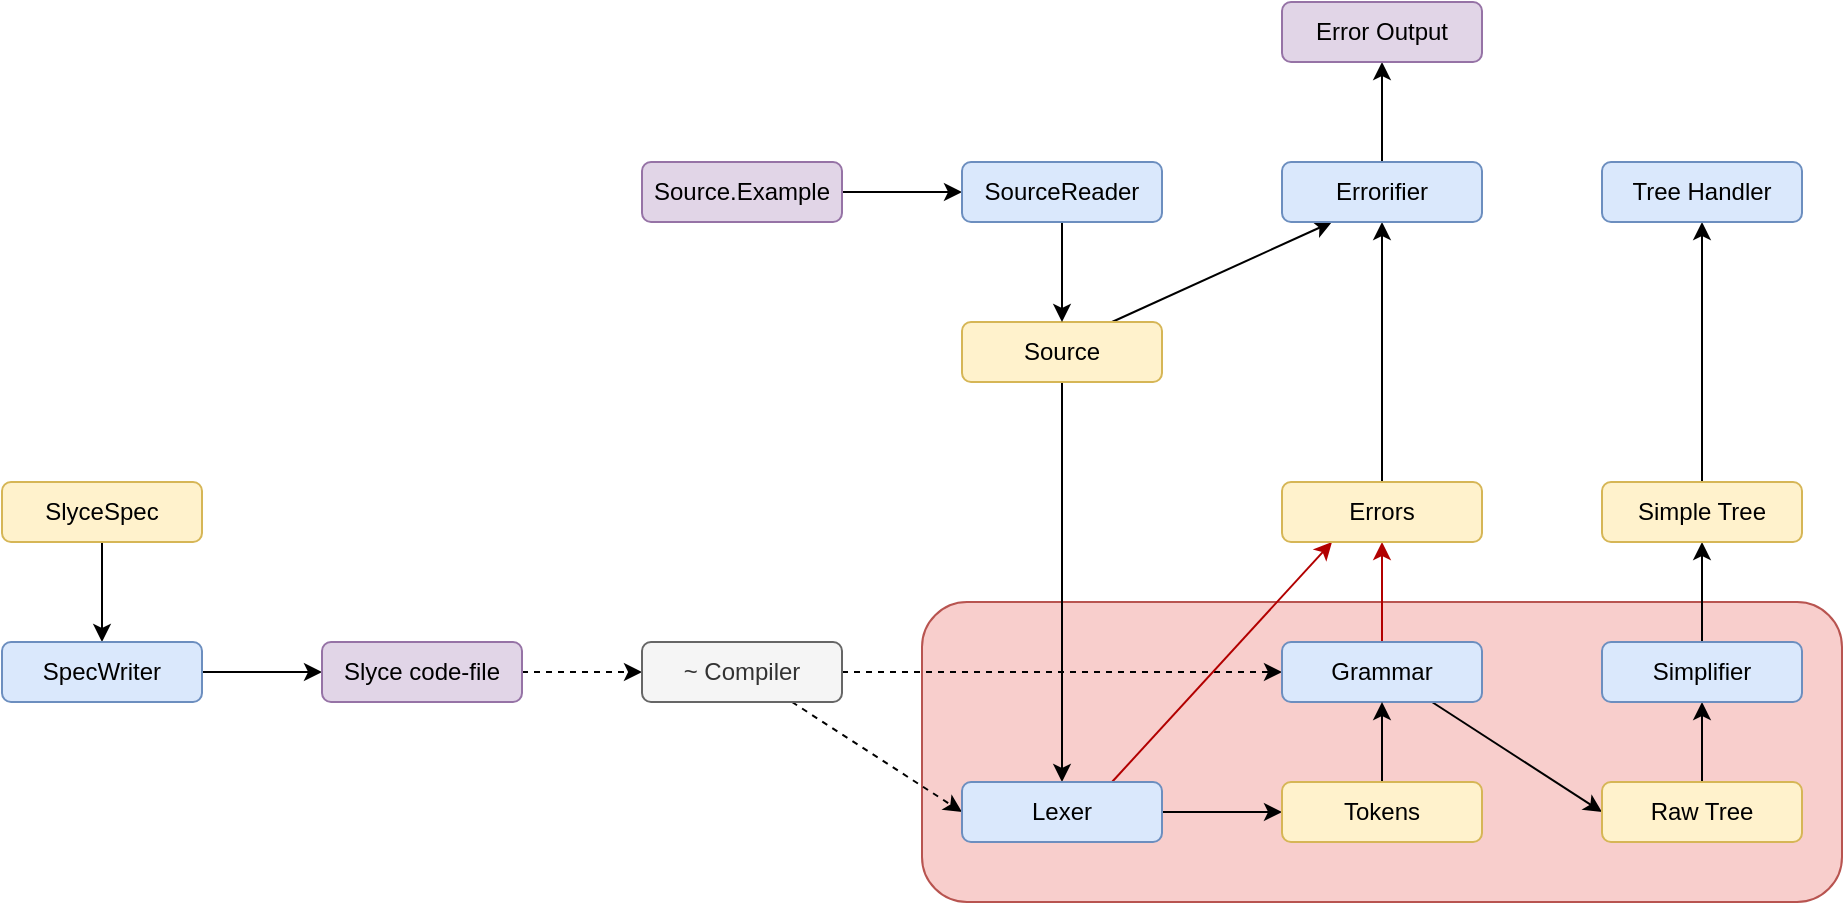 <mxfile version="13.3.5" type="device"><diagram id="F3_InDUEwzrtMKEdA8Kp" name="Page-1"><mxGraphModel dx="2452" dy="980" grid="1" gridSize="10" guides="1" tooltips="1" connect="1" arrows="1" fold="1" page="1" pageScale="1" pageWidth="1700" pageHeight="1100" math="0" shadow="0"><root><mxCell id="0"/><mxCell id="1" parent="0"/><mxCell id="gJz1RfanfAVYgOBGdN37-1" value="" style="rounded=1;whiteSpace=wrap;html=1;fillColor=#f8cecc;strokeColor=#b85450;" vertex="1" parent="1"><mxGeometry x="720" y="430" width="460" height="150" as="geometry"/></mxCell><mxCell id="yjMVSBItFOARprzXvck5-22" style="edgeStyle=none;rounded=0;orthogonalLoop=1;jettySize=auto;html=1;exitX=0.5;exitY=1;exitDx=0;exitDy=0;entryX=0.5;entryY=0;entryDx=0;entryDy=0;" parent="1" source="yjMVSBItFOARprzXvck5-14" target="yjMVSBItFOARprzXvck5-15" edge="1"><mxGeometry relative="1" as="geometry"/></mxCell><mxCell id="yjMVSBItFOARprzXvck5-14" value="SlyceSpec" style="rounded=1;whiteSpace=wrap;html=1;fillColor=#fff2cc;strokeColor=#d6b656;" parent="1" vertex="1"><mxGeometry x="260" y="370" width="100" height="30" as="geometry"/></mxCell><mxCell id="yjMVSBItFOARprzXvck5-23" style="edgeStyle=none;rounded=0;orthogonalLoop=1;jettySize=auto;html=1;exitX=1;exitY=0.5;exitDx=0;exitDy=0;entryX=0;entryY=0.5;entryDx=0;entryDy=0;" parent="1" source="yjMVSBItFOARprzXvck5-15" target="yjMVSBItFOARprzXvck5-16" edge="1"><mxGeometry relative="1" as="geometry"><mxPoint x="420" y="465" as="targetPoint"/></mxGeometry></mxCell><mxCell id="yjMVSBItFOARprzXvck5-15" value="SpecWriter" style="rounded=1;whiteSpace=wrap;html=1;fillColor=#dae8fc;strokeColor=#6c8ebf;" parent="1" vertex="1"><mxGeometry x="260" y="450" width="100" height="30" as="geometry"/></mxCell><mxCell id="yjMVSBItFOARprzXvck5-25" style="edgeStyle=none;rounded=0;orthogonalLoop=1;jettySize=auto;html=1;exitX=1;exitY=0.5;exitDx=0;exitDy=0;entryX=0;entryY=0.5;entryDx=0;entryDy=0;dashed=1;" parent="1" source="yjMVSBItFOARprzXvck5-16" target="yjMVSBItFOARprzXvck5-24" edge="1"><mxGeometry relative="1" as="geometry"/></mxCell><mxCell id="yjMVSBItFOARprzXvck5-16" value="Slyce code-file" style="rounded=1;whiteSpace=wrap;html=1;fillColor=#e1d5e7;strokeColor=#9673a6;" parent="1" vertex="1"><mxGeometry x="420" y="450" width="100" height="30" as="geometry"/></mxCell><mxCell id="yjMVSBItFOARprzXvck5-28" style="edgeStyle=none;rounded=0;orthogonalLoop=1;jettySize=auto;html=1;exitX=0.75;exitY=1;exitDx=0;exitDy=0;entryX=0;entryY=0.5;entryDx=0;entryDy=0;dashed=1;" parent="1" source="yjMVSBItFOARprzXvck5-24" target="yjMVSBItFOARprzXvck5-27" edge="1"><mxGeometry relative="1" as="geometry"/></mxCell><mxCell id="yjMVSBItFOARprzXvck5-35" value="" style="edgeStyle=none;rounded=0;orthogonalLoop=1;jettySize=auto;html=1;dashed=1;entryX=0;entryY=0.5;entryDx=0;entryDy=0;exitX=1;exitY=0.5;exitDx=0;exitDy=0;" parent="1" source="yjMVSBItFOARprzXvck5-24" target="yjMVSBItFOARprzXvck5-34" edge="1"><mxGeometry relative="1" as="geometry"/></mxCell><mxCell id="yjMVSBItFOARprzXvck5-24" value="~ Compiler" style="rounded=1;whiteSpace=wrap;html=1;fillColor=#f5f5f5;strokeColor=#666666;fontColor=#333333;" parent="1" vertex="1"><mxGeometry x="580" y="450" width="100" height="30" as="geometry"/></mxCell><mxCell id="yjMVSBItFOARprzXvck5-40" style="edgeStyle=none;rounded=0;orthogonalLoop=1;jettySize=auto;html=1;exitX=0.75;exitY=1;exitDx=0;exitDy=0;entryX=0;entryY=0.5;entryDx=0;entryDy=0;" parent="1" source="yjMVSBItFOARprzXvck5-34" target="yjMVSBItFOARprzXvck5-39" edge="1"><mxGeometry relative="1" as="geometry"/></mxCell><mxCell id="gJz1RfanfAVYgOBGdN37-5" style="rounded=0;orthogonalLoop=1;jettySize=auto;html=1;exitX=0.5;exitY=0;exitDx=0;exitDy=0;entryX=0.5;entryY=1;entryDx=0;entryDy=0;fillColor=#e51400;strokeColor=#B20000;" edge="1" parent="1" source="yjMVSBItFOARprzXvck5-34" target="gJz1RfanfAVYgOBGdN37-4"><mxGeometry relative="1" as="geometry"/></mxCell><mxCell id="yjMVSBItFOARprzXvck5-34" value="Grammar" style="rounded=1;whiteSpace=wrap;html=1;fillColor=#dae8fc;strokeColor=#6c8ebf;" parent="1" vertex="1"><mxGeometry x="900" y="450" width="100" height="30" as="geometry"/></mxCell><mxCell id="yjMVSBItFOARprzXvck5-45" style="edgeStyle=none;rounded=0;orthogonalLoop=1;jettySize=auto;html=1;exitX=0.5;exitY=1;exitDx=0;exitDy=0;entryX=0.5;entryY=0;entryDx=0;entryDy=0;" parent="1" source="yjMVSBItFOARprzXvck5-26" target="yjMVSBItFOARprzXvck5-27" edge="1"><mxGeometry relative="1" as="geometry"/></mxCell><mxCell id="gJz1RfanfAVYgOBGdN37-12" style="edgeStyle=none;rounded=0;orthogonalLoop=1;jettySize=auto;html=1;exitX=0.75;exitY=0;exitDx=0;exitDy=0;entryX=0.25;entryY=1;entryDx=0;entryDy=0;" edge="1" parent="1" source="yjMVSBItFOARprzXvck5-26" target="gJz1RfanfAVYgOBGdN37-11"><mxGeometry relative="1" as="geometry"/></mxCell><mxCell id="yjMVSBItFOARprzXvck5-26" value="Source" style="rounded=1;whiteSpace=wrap;html=1;fillColor=#fff2cc;strokeColor=#d6b656;" parent="1" vertex="1"><mxGeometry x="740" y="290" width="100" height="30" as="geometry"/></mxCell><mxCell id="yjMVSBItFOARprzXvck5-37" style="edgeStyle=none;rounded=0;orthogonalLoop=1;jettySize=auto;html=1;exitX=1;exitY=0.5;exitDx=0;exitDy=0;entryX=0;entryY=0.5;entryDx=0;entryDy=0;" parent="1" source="yjMVSBItFOARprzXvck5-27" target="yjMVSBItFOARprzXvck5-33" edge="1"><mxGeometry relative="1" as="geometry"/></mxCell><mxCell id="gJz1RfanfAVYgOBGdN37-8" style="edgeStyle=none;rounded=0;orthogonalLoop=1;jettySize=auto;html=1;exitX=0.75;exitY=0;exitDx=0;exitDy=0;entryX=0.25;entryY=1;entryDx=0;entryDy=0;fillColor=#e51400;strokeColor=#B20000;" edge="1" parent="1" source="yjMVSBItFOARprzXvck5-27" target="gJz1RfanfAVYgOBGdN37-4"><mxGeometry relative="1" as="geometry"/></mxCell><mxCell id="yjMVSBItFOARprzXvck5-27" value="Lexer" style="rounded=1;whiteSpace=wrap;html=1;fillColor=#dae8fc;strokeColor=#6c8ebf;" parent="1" vertex="1"><mxGeometry x="740" y="520" width="100" height="30" as="geometry"/></mxCell><mxCell id="yjMVSBItFOARprzXvck5-38" style="edgeStyle=none;rounded=0;orthogonalLoop=1;jettySize=auto;html=1;exitX=0.5;exitY=0;exitDx=0;exitDy=0;entryX=0.5;entryY=1;entryDx=0;entryDy=0;" parent="1" source="yjMVSBItFOARprzXvck5-33" target="yjMVSBItFOARprzXvck5-34" edge="1"><mxGeometry relative="1" as="geometry"/></mxCell><mxCell id="yjMVSBItFOARprzXvck5-33" value="Tokens" style="rounded=1;whiteSpace=wrap;html=1;fillColor=#fff2cc;strokeColor=#d6b656;" parent="1" vertex="1"><mxGeometry x="900" y="520" width="100" height="30" as="geometry"/></mxCell><mxCell id="yjMVSBItFOARprzXvck5-47" style="edgeStyle=none;rounded=0;orthogonalLoop=1;jettySize=auto;html=1;exitX=0.5;exitY=0;exitDx=0;exitDy=0;entryX=0.5;entryY=1;entryDx=0;entryDy=0;" parent="1" source="yjMVSBItFOARprzXvck5-39" target="yjMVSBItFOARprzXvck5-46" edge="1"><mxGeometry relative="1" as="geometry"/></mxCell><mxCell id="yjMVSBItFOARprzXvck5-39" value="Raw Tree" style="rounded=1;whiteSpace=wrap;html=1;fillColor=#fff2cc;strokeColor=#d6b656;" parent="1" vertex="1"><mxGeometry x="1060" y="520" width="100" height="30" as="geometry"/></mxCell><mxCell id="yjMVSBItFOARprzXvck5-43" style="edgeStyle=none;rounded=0;orthogonalLoop=1;jettySize=auto;html=1;exitX=1;exitY=0.5;exitDx=0;exitDy=0;entryX=0;entryY=0.5;entryDx=0;entryDy=0;" parent="1" source="yjMVSBItFOARprzXvck5-41" target="yjMVSBItFOARprzXvck5-42" edge="1"><mxGeometry relative="1" as="geometry"/></mxCell><mxCell id="yjMVSBItFOARprzXvck5-41" value="Source.Example" style="rounded=1;whiteSpace=wrap;html=1;fillColor=#e1d5e7;strokeColor=#9673a6;" parent="1" vertex="1"><mxGeometry x="580" y="210" width="100" height="30" as="geometry"/></mxCell><mxCell id="yjMVSBItFOARprzXvck5-44" style="edgeStyle=none;rounded=0;orthogonalLoop=1;jettySize=auto;html=1;exitX=0.5;exitY=1;exitDx=0;exitDy=0;entryX=0.5;entryY=0;entryDx=0;entryDy=0;" parent="1" source="yjMVSBItFOARprzXvck5-42" target="yjMVSBItFOARprzXvck5-26" edge="1"><mxGeometry relative="1" as="geometry"><mxPoint x="1340" y="420" as="targetPoint"/></mxGeometry></mxCell><mxCell id="yjMVSBItFOARprzXvck5-42" value="SourceReader" style="rounded=1;whiteSpace=wrap;html=1;fillColor=#dae8fc;strokeColor=#6c8ebf;" parent="1" vertex="1"><mxGeometry x="740" y="210" width="100" height="30" as="geometry"/></mxCell><mxCell id="yjMVSBItFOARprzXvck5-49" style="edgeStyle=none;rounded=0;orthogonalLoop=1;jettySize=auto;html=1;exitX=0.5;exitY=0;exitDx=0;exitDy=0;entryX=0.5;entryY=1;entryDx=0;entryDy=0;" parent="1" source="yjMVSBItFOARprzXvck5-46" target="yjMVSBItFOARprzXvck5-48" edge="1"><mxGeometry relative="1" as="geometry"/></mxCell><mxCell id="yjMVSBItFOARprzXvck5-46" value="Simplifier" style="rounded=1;whiteSpace=wrap;html=1;fillColor=#dae8fc;strokeColor=#6c8ebf;" parent="1" vertex="1"><mxGeometry x="1060" y="450" width="100" height="30" as="geometry"/></mxCell><mxCell id="gJz1RfanfAVYgOBGdN37-20" style="edgeStyle=none;rounded=0;orthogonalLoop=1;jettySize=auto;html=1;exitX=0.5;exitY=0;exitDx=0;exitDy=0;entryX=0.5;entryY=1;entryDx=0;entryDy=0;" edge="1" parent="1" source="yjMVSBItFOARprzXvck5-48" target="gJz1RfanfAVYgOBGdN37-18"><mxGeometry relative="1" as="geometry"/></mxCell><mxCell id="yjMVSBItFOARprzXvck5-48" value="Simple Tree" style="rounded=1;whiteSpace=wrap;html=1;fillColor=#fff2cc;strokeColor=#d6b656;" parent="1" vertex="1"><mxGeometry x="1060" y="370" width="100" height="30" as="geometry"/></mxCell><mxCell id="gJz1RfanfAVYgOBGdN37-13" style="edgeStyle=none;rounded=0;orthogonalLoop=1;jettySize=auto;html=1;exitX=0.5;exitY=0;exitDx=0;exitDy=0;entryX=0.5;entryY=1;entryDx=0;entryDy=0;" edge="1" parent="1" source="gJz1RfanfAVYgOBGdN37-4" target="gJz1RfanfAVYgOBGdN37-11"><mxGeometry relative="1" as="geometry"/></mxCell><mxCell id="gJz1RfanfAVYgOBGdN37-4" value="Errors" style="rounded=1;whiteSpace=wrap;html=1;fillColor=#fff2cc;strokeColor=#d6b656;" vertex="1" parent="1"><mxGeometry x="900" y="370" width="100" height="30" as="geometry"/></mxCell><mxCell id="gJz1RfanfAVYgOBGdN37-16" style="edgeStyle=none;rounded=0;orthogonalLoop=1;jettySize=auto;html=1;exitX=0.5;exitY=0;exitDx=0;exitDy=0;entryX=0.5;entryY=1;entryDx=0;entryDy=0;" edge="1" parent="1" source="gJz1RfanfAVYgOBGdN37-11" target="gJz1RfanfAVYgOBGdN37-15"><mxGeometry relative="1" as="geometry"/></mxCell><mxCell id="gJz1RfanfAVYgOBGdN37-11" value="Errorifier" style="rounded=1;whiteSpace=wrap;html=1;fillColor=#dae8fc;strokeColor=#6c8ebf;" vertex="1" parent="1"><mxGeometry x="900" y="210" width="100" height="30" as="geometry"/></mxCell><mxCell id="gJz1RfanfAVYgOBGdN37-15" value="Error Output" style="rounded=1;whiteSpace=wrap;html=1;fillColor=#e1d5e7;strokeColor=#9673a6;" vertex="1" parent="1"><mxGeometry x="900" y="130" width="100" height="30" as="geometry"/></mxCell><mxCell id="gJz1RfanfAVYgOBGdN37-18" value="Tree Handler" style="rounded=1;whiteSpace=wrap;html=1;fillColor=#dae8fc;strokeColor=#6c8ebf;" vertex="1" parent="1"><mxGeometry x="1060" y="210" width="100" height="30" as="geometry"/></mxCell></root></mxGraphModel></diagram></mxfile>